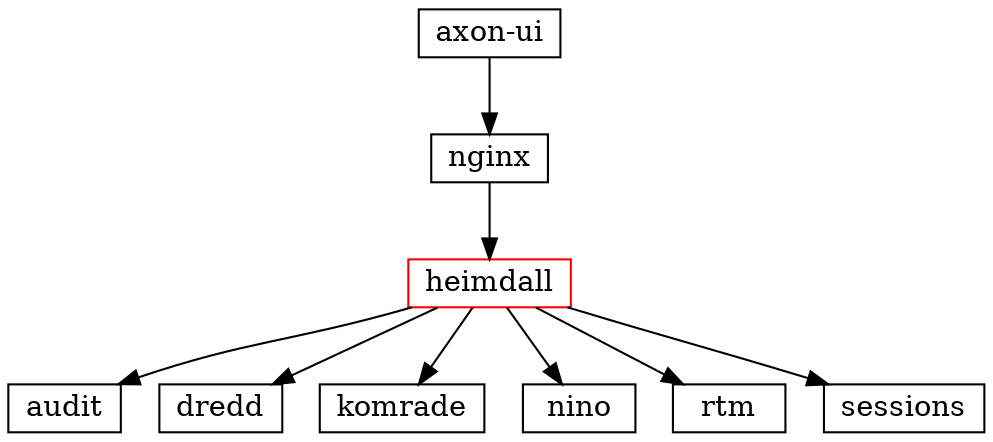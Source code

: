 digraph heimdall {
 node [shape = record,height=.1];
 node0[label = "<f0> axon-ui"];
 node1[label = "<f0> nginx"];
 node2[label = "<f0> heimdall"][color=red];
 node3[label = "<f0> audit"];
 node4[label = "<f0> dredd"];
 node5[label = "<f0> komrade"];
 node6[label = "<f0> nino"];
 node7[label = "<f0> rtm"];
 node8[label = "<f0> sessions"];
 "node0":f0 -> "node1":f0;
 "node1":f0 -> "node2":f0;
 "node2":f0 -> "node8":f0;
 "node2":f0 -> "node7":f0;
 "node2":f0 -> "node3":f0;
 "node2":f0 -> "node4":f0;
 "node2":f0 -> "node5":f0;
 "node2":f0 -> "node6":f0;
}
